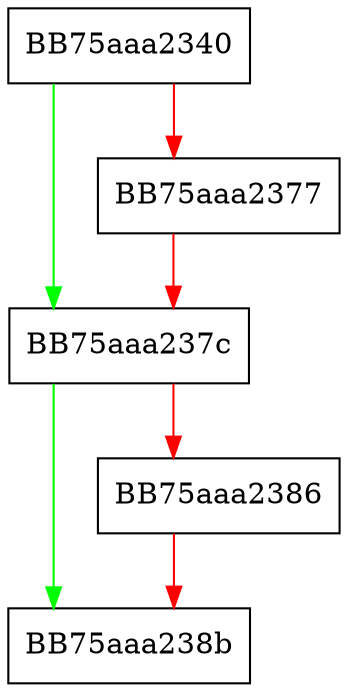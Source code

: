 digraph RpfAPI_disasm_x86 {
  node [shape="box"];
  graph [splines=ortho];
  BB75aaa2340 -> BB75aaa237c [color="green"];
  BB75aaa2340 -> BB75aaa2377 [color="red"];
  BB75aaa2377 -> BB75aaa237c [color="red"];
  BB75aaa237c -> BB75aaa238b [color="green"];
  BB75aaa237c -> BB75aaa2386 [color="red"];
  BB75aaa2386 -> BB75aaa238b [color="red"];
}